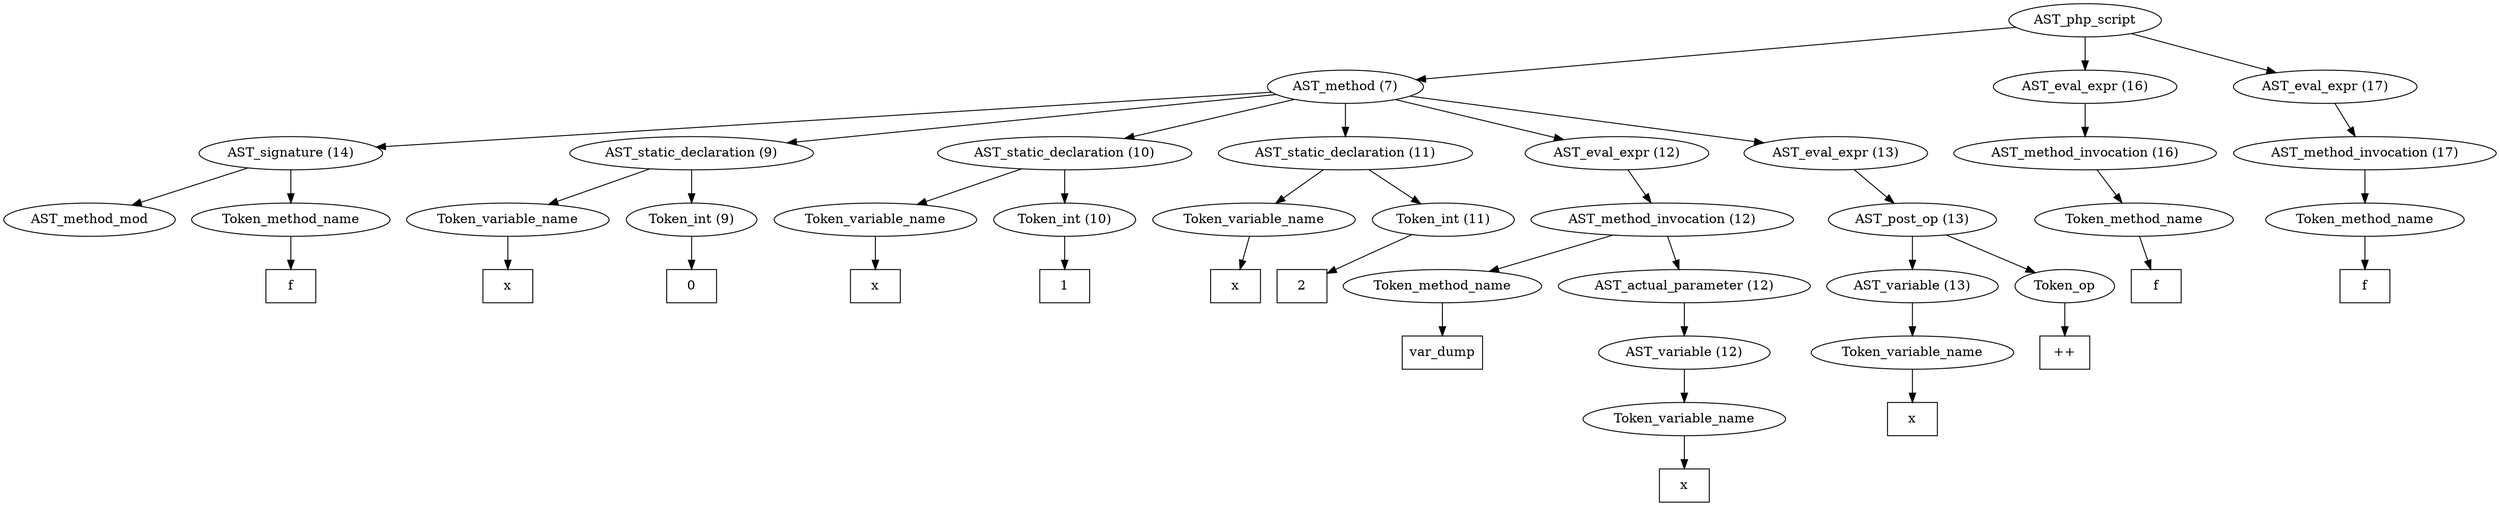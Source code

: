 /*
 * AST in dot format generated by phc -- the PHP compiler
 */

digraph AST {
node_0 [label="AST_php_script"];
node_1 [label="AST_method (7)"];
node_2 [label="AST_signature (14)"];
node_3 [label="AST_method_mod"];
node_4 [label="Token_method_name"];
node_5 [label="f", shape=box]
node_4 -> node_5;
node_2 -> node_4;
node_2 -> node_3;
node_6 [label="AST_static_declaration (9)"];
node_7 [label="Token_variable_name"];
node_8 [label="x", shape=box]
node_7 -> node_8;
node_9 [label="Token_int (9)"];
node_10 [label="0", shape=box]
node_9 -> node_10;
node_6 -> node_9;
node_6 -> node_7;
node_11 [label="AST_static_declaration (10)"];
node_12 [label="Token_variable_name"];
node_13 [label="x", shape=box]
node_12 -> node_13;
node_14 [label="Token_int (10)"];
node_15 [label="1", shape=box]
node_14 -> node_15;
node_11 -> node_14;
node_11 -> node_12;
node_16 [label="AST_static_declaration (11)"];
node_17 [label="Token_variable_name"];
node_18 [label="x", shape=box]
node_17 -> node_18;
node_19 [label="Token_int (11)"];
node_20 [label="2", shape=box]
node_19 -> node_20;
node_16 -> node_19;
node_16 -> node_17;
node_21 [label="AST_eval_expr (12)"];
node_22 [label="AST_method_invocation (12)"];
node_23 [label="Token_method_name"];
node_24 [label="var_dump", shape=box]
node_23 -> node_24;
node_25 [label="AST_actual_parameter (12)"];
node_26 [label="AST_variable (12)"];
node_27 [label="Token_variable_name"];
node_28 [label="x", shape=box]
node_27 -> node_28;
node_26 -> node_27;
node_25 -> node_26;
node_22 -> node_25;
node_22 -> node_23;
node_21 -> node_22;
node_29 [label="AST_eval_expr (13)"];
node_30 [label="AST_post_op (13)"];
node_31 [label="AST_variable (13)"];
node_32 [label="Token_variable_name"];
node_33 [label="x", shape=box]
node_32 -> node_33;
node_31 -> node_32;
node_34 [label="Token_op"];
node_35 [label="++", shape=box]
node_34 -> node_35;
node_30 -> node_34;
node_30 -> node_31;
node_29 -> node_30;
node_1 -> node_29;
node_1 -> node_21;
node_1 -> node_16;
node_1 -> node_11;
node_1 -> node_6;
node_1 -> node_2;
node_36 [label="AST_eval_expr (16)"];
node_37 [label="AST_method_invocation (16)"];
node_38 [label="Token_method_name"];
node_39 [label="f", shape=box]
node_38 -> node_39;
node_37 -> node_38;
node_36 -> node_37;
node_40 [label="AST_eval_expr (17)"];
node_41 [label="AST_method_invocation (17)"];
node_42 [label="Token_method_name"];
node_43 [label="f", shape=box]
node_42 -> node_43;
node_41 -> node_42;
node_40 -> node_41;
node_0 -> node_40;
node_0 -> node_36;
node_0 -> node_1;
}
